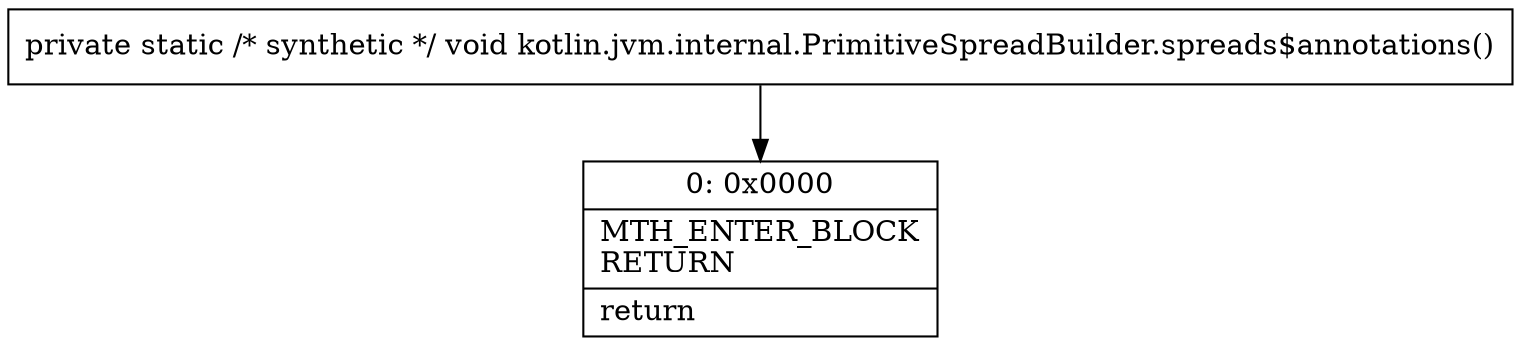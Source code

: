 digraph "CFG forkotlin.jvm.internal.PrimitiveSpreadBuilder.spreads$annotations()V" {
Node_0 [shape=record,label="{0\:\ 0x0000|MTH_ENTER_BLOCK\lRETURN\l|return\l}"];
MethodNode[shape=record,label="{private static \/* synthetic *\/ void kotlin.jvm.internal.PrimitiveSpreadBuilder.spreads$annotations() }"];
MethodNode -> Node_0;
}

